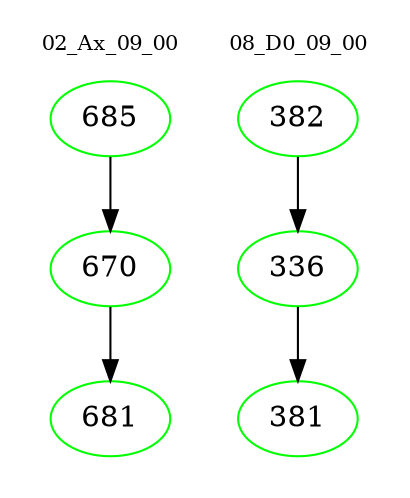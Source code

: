 digraph{
subgraph cluster_0 {
color = white
label = "02_Ax_09_00";
fontsize=10;
T0_685 [label="685", color="green"]
T0_685 -> T0_670 [color="black"]
T0_670 [label="670", color="green"]
T0_670 -> T0_681 [color="black"]
T0_681 [label="681", color="green"]
}
subgraph cluster_1 {
color = white
label = "08_D0_09_00";
fontsize=10;
T1_382 [label="382", color="green"]
T1_382 -> T1_336 [color="black"]
T1_336 [label="336", color="green"]
T1_336 -> T1_381 [color="black"]
T1_381 [label="381", color="green"]
}
}
